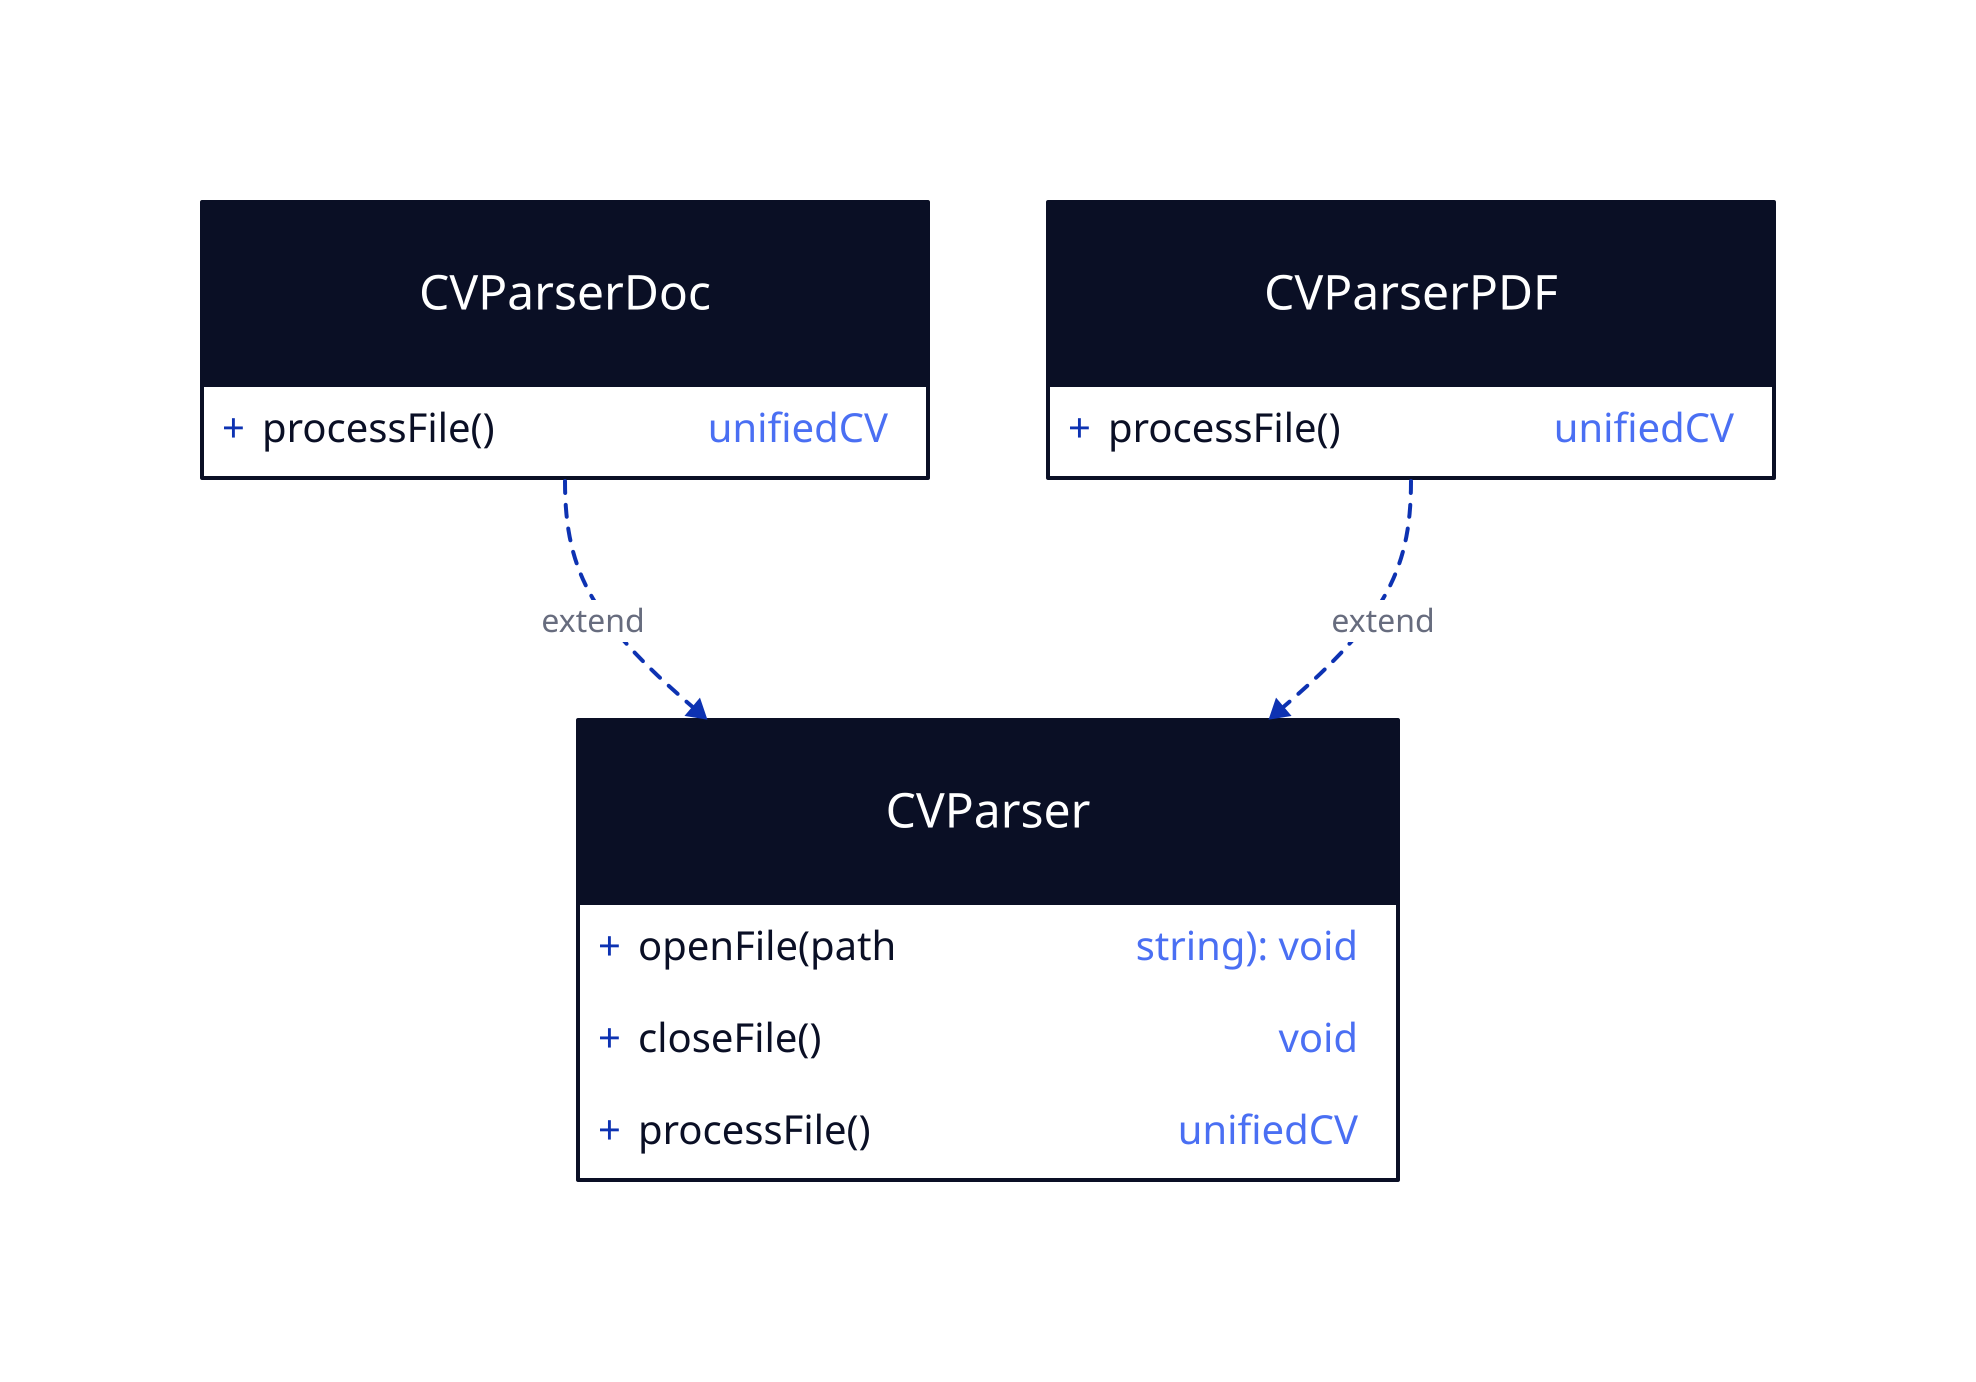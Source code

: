 CVParser {
    shape: class

    openFile(path: string): void
    closeFile(): void
    processFile(): unifiedCV
}

CVParserPDF {
    shape: class

    processFile(): unifiedCV
}

CVParserDoc {
    shape: class

    processFile(): unifiedCV
}

CVParserDoc -> CVParser : extend {
    style: {
        stroke-dash: 3
    }
}

CVParserPDF -> CVParser : extend {
    style: {
        stroke-dash: 3
    }
}
